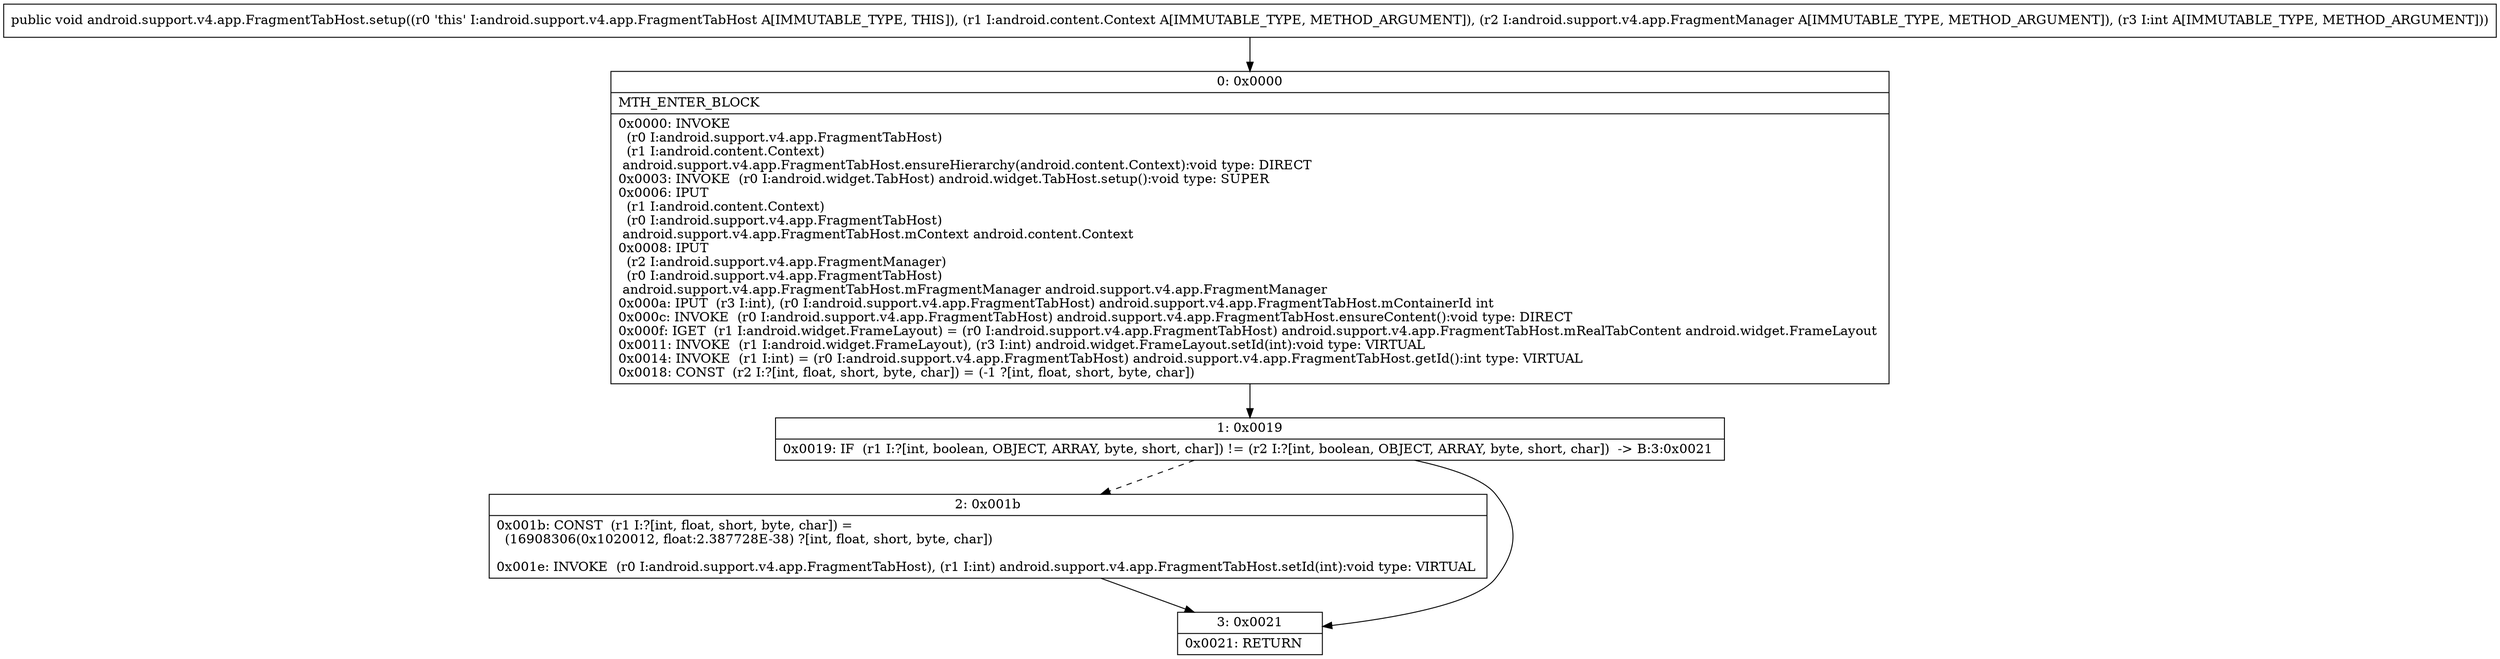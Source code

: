 digraph "CFG forandroid.support.v4.app.FragmentTabHost.setup(Landroid\/content\/Context;Landroid\/support\/v4\/app\/FragmentManager;I)V" {
Node_0 [shape=record,label="{0\:\ 0x0000|MTH_ENTER_BLOCK\l|0x0000: INVOKE  \l  (r0 I:android.support.v4.app.FragmentTabHost)\l  (r1 I:android.content.Context)\l android.support.v4.app.FragmentTabHost.ensureHierarchy(android.content.Context):void type: DIRECT \l0x0003: INVOKE  (r0 I:android.widget.TabHost) android.widget.TabHost.setup():void type: SUPER \l0x0006: IPUT  \l  (r1 I:android.content.Context)\l  (r0 I:android.support.v4.app.FragmentTabHost)\l android.support.v4.app.FragmentTabHost.mContext android.content.Context \l0x0008: IPUT  \l  (r2 I:android.support.v4.app.FragmentManager)\l  (r0 I:android.support.v4.app.FragmentTabHost)\l android.support.v4.app.FragmentTabHost.mFragmentManager android.support.v4.app.FragmentManager \l0x000a: IPUT  (r3 I:int), (r0 I:android.support.v4.app.FragmentTabHost) android.support.v4.app.FragmentTabHost.mContainerId int \l0x000c: INVOKE  (r0 I:android.support.v4.app.FragmentTabHost) android.support.v4.app.FragmentTabHost.ensureContent():void type: DIRECT \l0x000f: IGET  (r1 I:android.widget.FrameLayout) = (r0 I:android.support.v4.app.FragmentTabHost) android.support.v4.app.FragmentTabHost.mRealTabContent android.widget.FrameLayout \l0x0011: INVOKE  (r1 I:android.widget.FrameLayout), (r3 I:int) android.widget.FrameLayout.setId(int):void type: VIRTUAL \l0x0014: INVOKE  (r1 I:int) = (r0 I:android.support.v4.app.FragmentTabHost) android.support.v4.app.FragmentTabHost.getId():int type: VIRTUAL \l0x0018: CONST  (r2 I:?[int, float, short, byte, char]) = (\-1 ?[int, float, short, byte, char]) \l}"];
Node_1 [shape=record,label="{1\:\ 0x0019|0x0019: IF  (r1 I:?[int, boolean, OBJECT, ARRAY, byte, short, char]) != (r2 I:?[int, boolean, OBJECT, ARRAY, byte, short, char])  \-\> B:3:0x0021 \l}"];
Node_2 [shape=record,label="{2\:\ 0x001b|0x001b: CONST  (r1 I:?[int, float, short, byte, char]) = \l  (16908306(0x1020012, float:2.387728E\-38) ?[int, float, short, byte, char])\l \l0x001e: INVOKE  (r0 I:android.support.v4.app.FragmentTabHost), (r1 I:int) android.support.v4.app.FragmentTabHost.setId(int):void type: VIRTUAL \l}"];
Node_3 [shape=record,label="{3\:\ 0x0021|0x0021: RETURN   \l}"];
MethodNode[shape=record,label="{public void android.support.v4.app.FragmentTabHost.setup((r0 'this' I:android.support.v4.app.FragmentTabHost A[IMMUTABLE_TYPE, THIS]), (r1 I:android.content.Context A[IMMUTABLE_TYPE, METHOD_ARGUMENT]), (r2 I:android.support.v4.app.FragmentManager A[IMMUTABLE_TYPE, METHOD_ARGUMENT]), (r3 I:int A[IMMUTABLE_TYPE, METHOD_ARGUMENT])) }"];
MethodNode -> Node_0;
Node_0 -> Node_1;
Node_1 -> Node_2[style=dashed];
Node_1 -> Node_3;
Node_2 -> Node_3;
}

